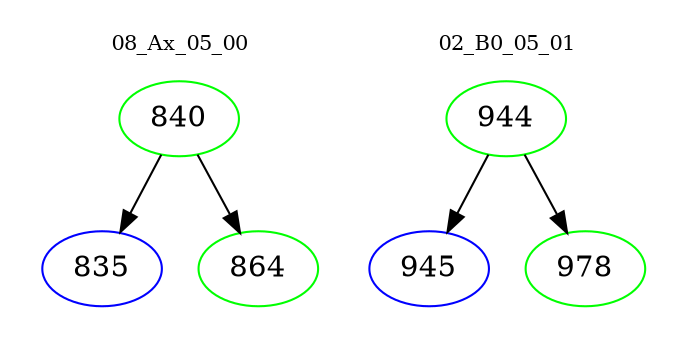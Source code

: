 digraph{
subgraph cluster_0 {
color = white
label = "08_Ax_05_00";
fontsize=10;
T0_840 [label="840", color="green"]
T0_840 -> T0_835 [color="black"]
T0_835 [label="835", color="blue"]
T0_840 -> T0_864 [color="black"]
T0_864 [label="864", color="green"]
}
subgraph cluster_1 {
color = white
label = "02_B0_05_01";
fontsize=10;
T1_944 [label="944", color="green"]
T1_944 -> T1_945 [color="black"]
T1_945 [label="945", color="blue"]
T1_944 -> T1_978 [color="black"]
T1_978 [label="978", color="green"]
}
}

